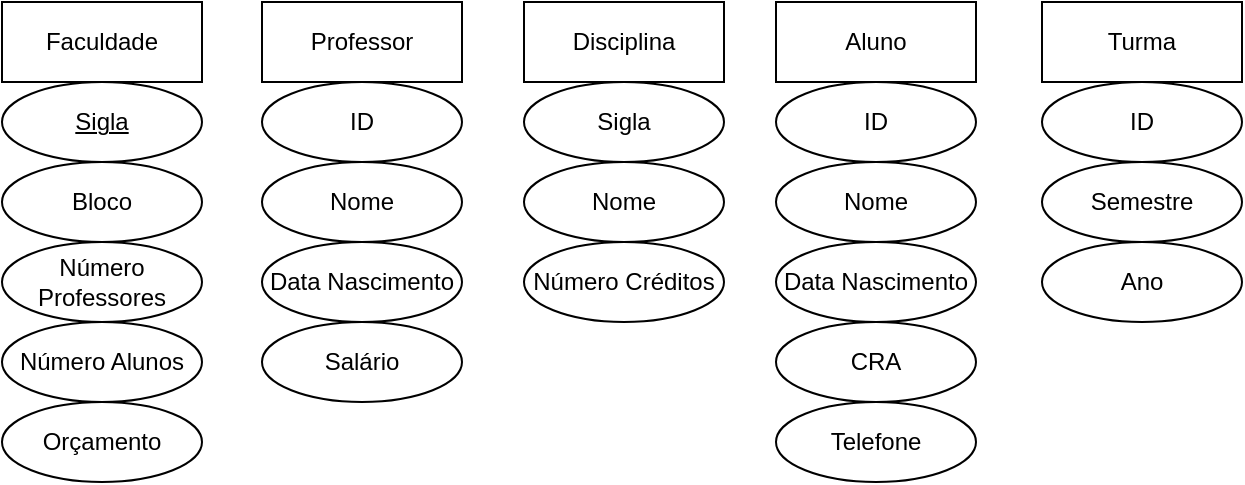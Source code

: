 <mxfile version="18.0.3" type="github">
  <diagram id="lJPxco9_FSO8eHjw9-y5" name="Page-1">
    <mxGraphModel dx="862" dy="442" grid="1" gridSize="10" guides="1" tooltips="1" connect="1" arrows="1" fold="1" page="1" pageScale="1" pageWidth="827" pageHeight="1169" math="0" shadow="0">
      <root>
        <mxCell id="0" />
        <mxCell id="1" parent="0" />
        <mxCell id="7yzsLmZWWX3Lzx4KYYwQ-2" value="Faculdade" style="whiteSpace=wrap;html=1;align=center;" vertex="1" parent="1">
          <mxGeometry x="40" y="30" width="100" height="40" as="geometry" />
        </mxCell>
        <mxCell id="7yzsLmZWWX3Lzx4KYYwQ-3" value="Sigla" style="ellipse;whiteSpace=wrap;html=1;align=center;fontStyle=4" vertex="1" parent="1">
          <mxGeometry x="40" y="70" width="100" height="40" as="geometry" />
        </mxCell>
        <mxCell id="7yzsLmZWWX3Lzx4KYYwQ-5" value="Bloco" style="ellipse;whiteSpace=wrap;html=1;align=center;" vertex="1" parent="1">
          <mxGeometry x="40" y="110" width="100" height="40" as="geometry" />
        </mxCell>
        <mxCell id="7yzsLmZWWX3Lzx4KYYwQ-6" value="Número Professores" style="ellipse;whiteSpace=wrap;html=1;align=center;" vertex="1" parent="1">
          <mxGeometry x="40" y="150" width="100" height="40" as="geometry" />
        </mxCell>
        <mxCell id="7yzsLmZWWX3Lzx4KYYwQ-7" value="Número Alunos" style="ellipse;whiteSpace=wrap;html=1;align=center;" vertex="1" parent="1">
          <mxGeometry x="40" y="190" width="100" height="40" as="geometry" />
        </mxCell>
        <mxCell id="7yzsLmZWWX3Lzx4KYYwQ-8" value="Orçamento" style="ellipse;whiteSpace=wrap;html=1;align=center;" vertex="1" parent="1">
          <mxGeometry x="40" y="230" width="100" height="40" as="geometry" />
        </mxCell>
        <mxCell id="7yzsLmZWWX3Lzx4KYYwQ-9" value="Disciplina" style="whiteSpace=wrap;html=1;align=center;" vertex="1" parent="1">
          <mxGeometry x="301" y="30" width="100" height="40" as="geometry" />
        </mxCell>
        <mxCell id="7yzsLmZWWX3Lzx4KYYwQ-10" value="Sigla" style="ellipse;whiteSpace=wrap;html=1;align=center;" vertex="1" parent="1">
          <mxGeometry x="301" y="70" width="100" height="40" as="geometry" />
        </mxCell>
        <mxCell id="7yzsLmZWWX3Lzx4KYYwQ-11" value="Nome" style="ellipse;whiteSpace=wrap;html=1;align=center;" vertex="1" parent="1">
          <mxGeometry x="301" y="110" width="100" height="40" as="geometry" />
        </mxCell>
        <mxCell id="7yzsLmZWWX3Lzx4KYYwQ-12" value="Número Créditos" style="ellipse;whiteSpace=wrap;html=1;align=center;" vertex="1" parent="1">
          <mxGeometry x="301" y="150" width="100" height="40" as="geometry" />
        </mxCell>
        <mxCell id="7yzsLmZWWX3Lzx4KYYwQ-13" value="Professor" style="whiteSpace=wrap;html=1;align=center;" vertex="1" parent="1">
          <mxGeometry x="170" y="30" width="100" height="40" as="geometry" />
        </mxCell>
        <mxCell id="7yzsLmZWWX3Lzx4KYYwQ-14" value="ID" style="ellipse;whiteSpace=wrap;html=1;align=center;" vertex="1" parent="1">
          <mxGeometry x="170" y="70" width="100" height="40" as="geometry" />
        </mxCell>
        <mxCell id="7yzsLmZWWX3Lzx4KYYwQ-15" value="Nome" style="ellipse;whiteSpace=wrap;html=1;align=center;" vertex="1" parent="1">
          <mxGeometry x="170" y="110" width="100" height="40" as="geometry" />
        </mxCell>
        <mxCell id="7yzsLmZWWX3Lzx4KYYwQ-16" value="Data Nascimento" style="ellipse;whiteSpace=wrap;html=1;align=center;" vertex="1" parent="1">
          <mxGeometry x="170" y="150" width="100" height="40" as="geometry" />
        </mxCell>
        <mxCell id="7yzsLmZWWX3Lzx4KYYwQ-17" value="Salário" style="ellipse;whiteSpace=wrap;html=1;align=center;" vertex="1" parent="1">
          <mxGeometry x="170" y="190" width="100" height="40" as="geometry" />
        </mxCell>
        <mxCell id="7yzsLmZWWX3Lzx4KYYwQ-19" value="Aluno" style="whiteSpace=wrap;html=1;align=center;" vertex="1" parent="1">
          <mxGeometry x="427" y="30" width="100" height="40" as="geometry" />
        </mxCell>
        <mxCell id="7yzsLmZWWX3Lzx4KYYwQ-21" value="ID" style="ellipse;whiteSpace=wrap;html=1;align=center;" vertex="1" parent="1">
          <mxGeometry x="427" y="70" width="100" height="40" as="geometry" />
        </mxCell>
        <mxCell id="7yzsLmZWWX3Lzx4KYYwQ-22" value="Nome" style="ellipse;whiteSpace=wrap;html=1;align=center;" vertex="1" parent="1">
          <mxGeometry x="427" y="110" width="100" height="40" as="geometry" />
        </mxCell>
        <mxCell id="7yzsLmZWWX3Lzx4KYYwQ-23" value="Data Nascimento" style="ellipse;whiteSpace=wrap;html=1;align=center;" vertex="1" parent="1">
          <mxGeometry x="427" y="150" width="100" height="40" as="geometry" />
        </mxCell>
        <mxCell id="7yzsLmZWWX3Lzx4KYYwQ-24" value="CRA" style="ellipse;whiteSpace=wrap;html=1;align=center;" vertex="1" parent="1">
          <mxGeometry x="427" y="190" width="100" height="40" as="geometry" />
        </mxCell>
        <mxCell id="7yzsLmZWWX3Lzx4KYYwQ-25" value="Telefone" style="ellipse;whiteSpace=wrap;html=1;align=center;" vertex="1" parent="1">
          <mxGeometry x="427" y="230" width="100" height="40" as="geometry" />
        </mxCell>
        <mxCell id="7yzsLmZWWX3Lzx4KYYwQ-27" value="Turma" style="whiteSpace=wrap;html=1;align=center;" vertex="1" parent="1">
          <mxGeometry x="560" y="30" width="100" height="40" as="geometry" />
        </mxCell>
        <mxCell id="7yzsLmZWWX3Lzx4KYYwQ-28" value="ID" style="ellipse;whiteSpace=wrap;html=1;align=center;" vertex="1" parent="1">
          <mxGeometry x="560" y="70" width="100" height="40" as="geometry" />
        </mxCell>
        <mxCell id="7yzsLmZWWX3Lzx4KYYwQ-29" value="Semestre" style="ellipse;whiteSpace=wrap;html=1;align=center;" vertex="1" parent="1">
          <mxGeometry x="560" y="110" width="100" height="40" as="geometry" />
        </mxCell>
        <mxCell id="7yzsLmZWWX3Lzx4KYYwQ-30" value="Ano" style="ellipse;whiteSpace=wrap;html=1;align=center;" vertex="1" parent="1">
          <mxGeometry x="560" y="150" width="100" height="40" as="geometry" />
        </mxCell>
      </root>
    </mxGraphModel>
  </diagram>
</mxfile>
